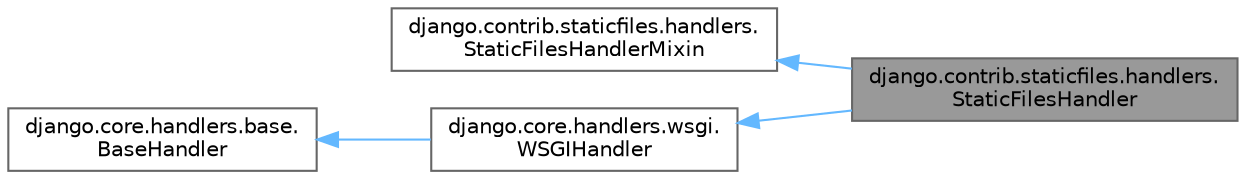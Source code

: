 digraph "django.contrib.staticfiles.handlers.StaticFilesHandler"
{
 // LATEX_PDF_SIZE
  bgcolor="transparent";
  edge [fontname=Helvetica,fontsize=10,labelfontname=Helvetica,labelfontsize=10];
  node [fontname=Helvetica,fontsize=10,shape=box,height=0.2,width=0.4];
  rankdir="LR";
  Node1 [id="Node000001",label="django.contrib.staticfiles.handlers.\lStaticFilesHandler",height=0.2,width=0.4,color="gray40", fillcolor="grey60", style="filled", fontcolor="black",tooltip=" "];
  Node2 -> Node1 [id="edge1_Node000001_Node000002",dir="back",color="steelblue1",style="solid",tooltip=" "];
  Node2 [id="Node000002",label="django.contrib.staticfiles.handlers.\lStaticFilesHandlerMixin",height=0.2,width=0.4,color="gray40", fillcolor="white", style="filled",URL="$classdjango_1_1contrib_1_1staticfiles_1_1handlers_1_1_static_files_handler_mixin.html",tooltip=" "];
  Node3 -> Node1 [id="edge2_Node000001_Node000003",dir="back",color="steelblue1",style="solid",tooltip=" "];
  Node3 [id="Node000003",label="django.core.handlers.wsgi.\lWSGIHandler",height=0.2,width=0.4,color="gray40", fillcolor="white", style="filled",URL="$classdjango_1_1core_1_1handlers_1_1wsgi_1_1_w_s_g_i_handler.html",tooltip=" "];
  Node4 -> Node3 [id="edge3_Node000003_Node000004",dir="back",color="steelblue1",style="solid",tooltip=" "];
  Node4 [id="Node000004",label="django.core.handlers.base.\lBaseHandler",height=0.2,width=0.4,color="gray40", fillcolor="white", style="filled",URL="$classdjango_1_1core_1_1handlers_1_1base_1_1_base_handler.html",tooltip=" "];
}
